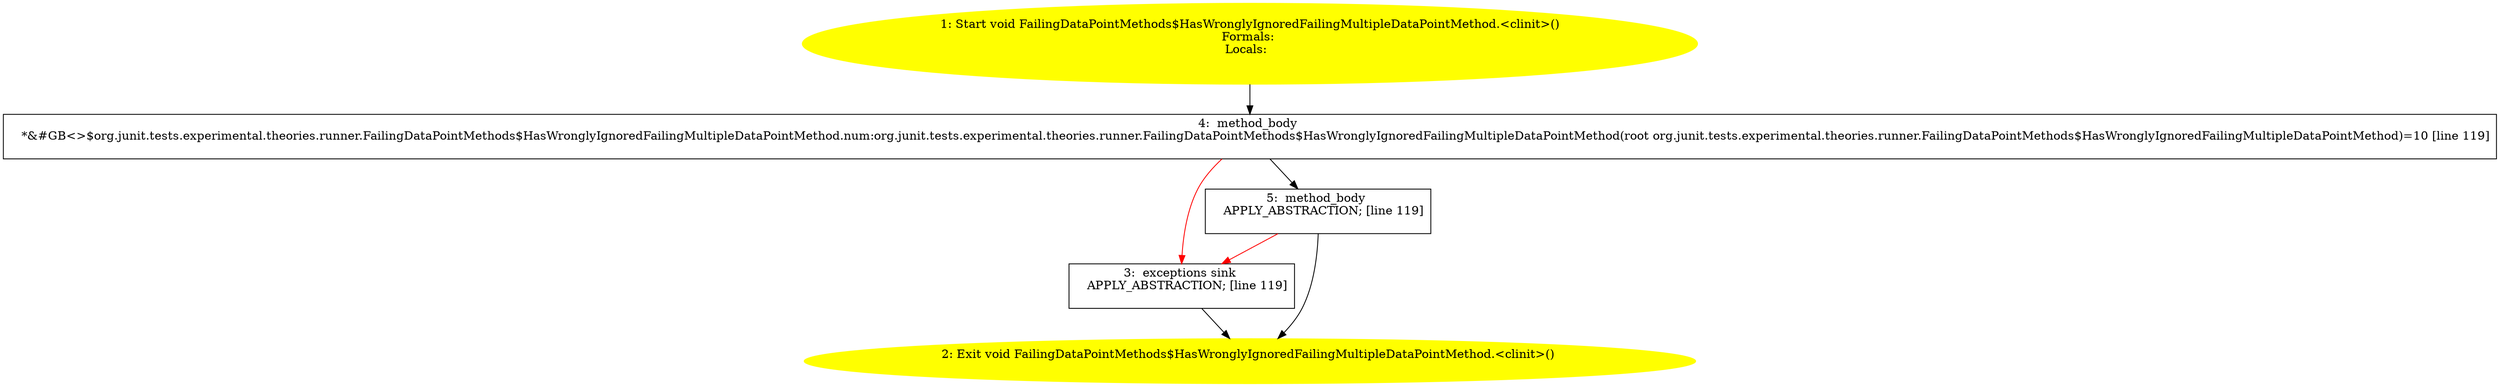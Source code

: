 /* @generated */
digraph cfg {
"org.junit.tests.experimental.theories.runner.FailingDataPointMethods$HasWronglyIgnoredFailingMultipl.987e89665e6d83dce5d0457974dc9b56_1" [label="1: Start void FailingDataPointMethods$HasWronglyIgnoredFailingMultipleDataPointMethod.<clinit>()\nFormals: \nLocals:  \n  " color=yellow style=filled]
	

	 "org.junit.tests.experimental.theories.runner.FailingDataPointMethods$HasWronglyIgnoredFailingMultipl.987e89665e6d83dce5d0457974dc9b56_1" -> "org.junit.tests.experimental.theories.runner.FailingDataPointMethods$HasWronglyIgnoredFailingMultipl.987e89665e6d83dce5d0457974dc9b56_4" ;
"org.junit.tests.experimental.theories.runner.FailingDataPointMethods$HasWronglyIgnoredFailingMultipl.987e89665e6d83dce5d0457974dc9b56_2" [label="2: Exit void FailingDataPointMethods$HasWronglyIgnoredFailingMultipleDataPointMethod.<clinit>() \n  " color=yellow style=filled]
	

"org.junit.tests.experimental.theories.runner.FailingDataPointMethods$HasWronglyIgnoredFailingMultipl.987e89665e6d83dce5d0457974dc9b56_3" [label="3:  exceptions sink \n   APPLY_ABSTRACTION; [line 119]\n " shape="box"]
	

	 "org.junit.tests.experimental.theories.runner.FailingDataPointMethods$HasWronglyIgnoredFailingMultipl.987e89665e6d83dce5d0457974dc9b56_3" -> "org.junit.tests.experimental.theories.runner.FailingDataPointMethods$HasWronglyIgnoredFailingMultipl.987e89665e6d83dce5d0457974dc9b56_2" ;
"org.junit.tests.experimental.theories.runner.FailingDataPointMethods$HasWronglyIgnoredFailingMultipl.987e89665e6d83dce5d0457974dc9b56_4" [label="4:  method_body \n   *&#GB<>$org.junit.tests.experimental.theories.runner.FailingDataPointMethods$HasWronglyIgnoredFailingMultipleDataPointMethod.num:org.junit.tests.experimental.theories.runner.FailingDataPointMethods$HasWronglyIgnoredFailingMultipleDataPointMethod(root org.junit.tests.experimental.theories.runner.FailingDataPointMethods$HasWronglyIgnoredFailingMultipleDataPointMethod)=10 [line 119]\n " shape="box"]
	

	 "org.junit.tests.experimental.theories.runner.FailingDataPointMethods$HasWronglyIgnoredFailingMultipl.987e89665e6d83dce5d0457974dc9b56_4" -> "org.junit.tests.experimental.theories.runner.FailingDataPointMethods$HasWronglyIgnoredFailingMultipl.987e89665e6d83dce5d0457974dc9b56_5" ;
	 "org.junit.tests.experimental.theories.runner.FailingDataPointMethods$HasWronglyIgnoredFailingMultipl.987e89665e6d83dce5d0457974dc9b56_4" -> "org.junit.tests.experimental.theories.runner.FailingDataPointMethods$HasWronglyIgnoredFailingMultipl.987e89665e6d83dce5d0457974dc9b56_3" [color="red" ];
"org.junit.tests.experimental.theories.runner.FailingDataPointMethods$HasWronglyIgnoredFailingMultipl.987e89665e6d83dce5d0457974dc9b56_5" [label="5:  method_body \n   APPLY_ABSTRACTION; [line 119]\n " shape="box"]
	

	 "org.junit.tests.experimental.theories.runner.FailingDataPointMethods$HasWronglyIgnoredFailingMultipl.987e89665e6d83dce5d0457974dc9b56_5" -> "org.junit.tests.experimental.theories.runner.FailingDataPointMethods$HasWronglyIgnoredFailingMultipl.987e89665e6d83dce5d0457974dc9b56_2" ;
	 "org.junit.tests.experimental.theories.runner.FailingDataPointMethods$HasWronglyIgnoredFailingMultipl.987e89665e6d83dce5d0457974dc9b56_5" -> "org.junit.tests.experimental.theories.runner.FailingDataPointMethods$HasWronglyIgnoredFailingMultipl.987e89665e6d83dce5d0457974dc9b56_3" [color="red" ];
}
